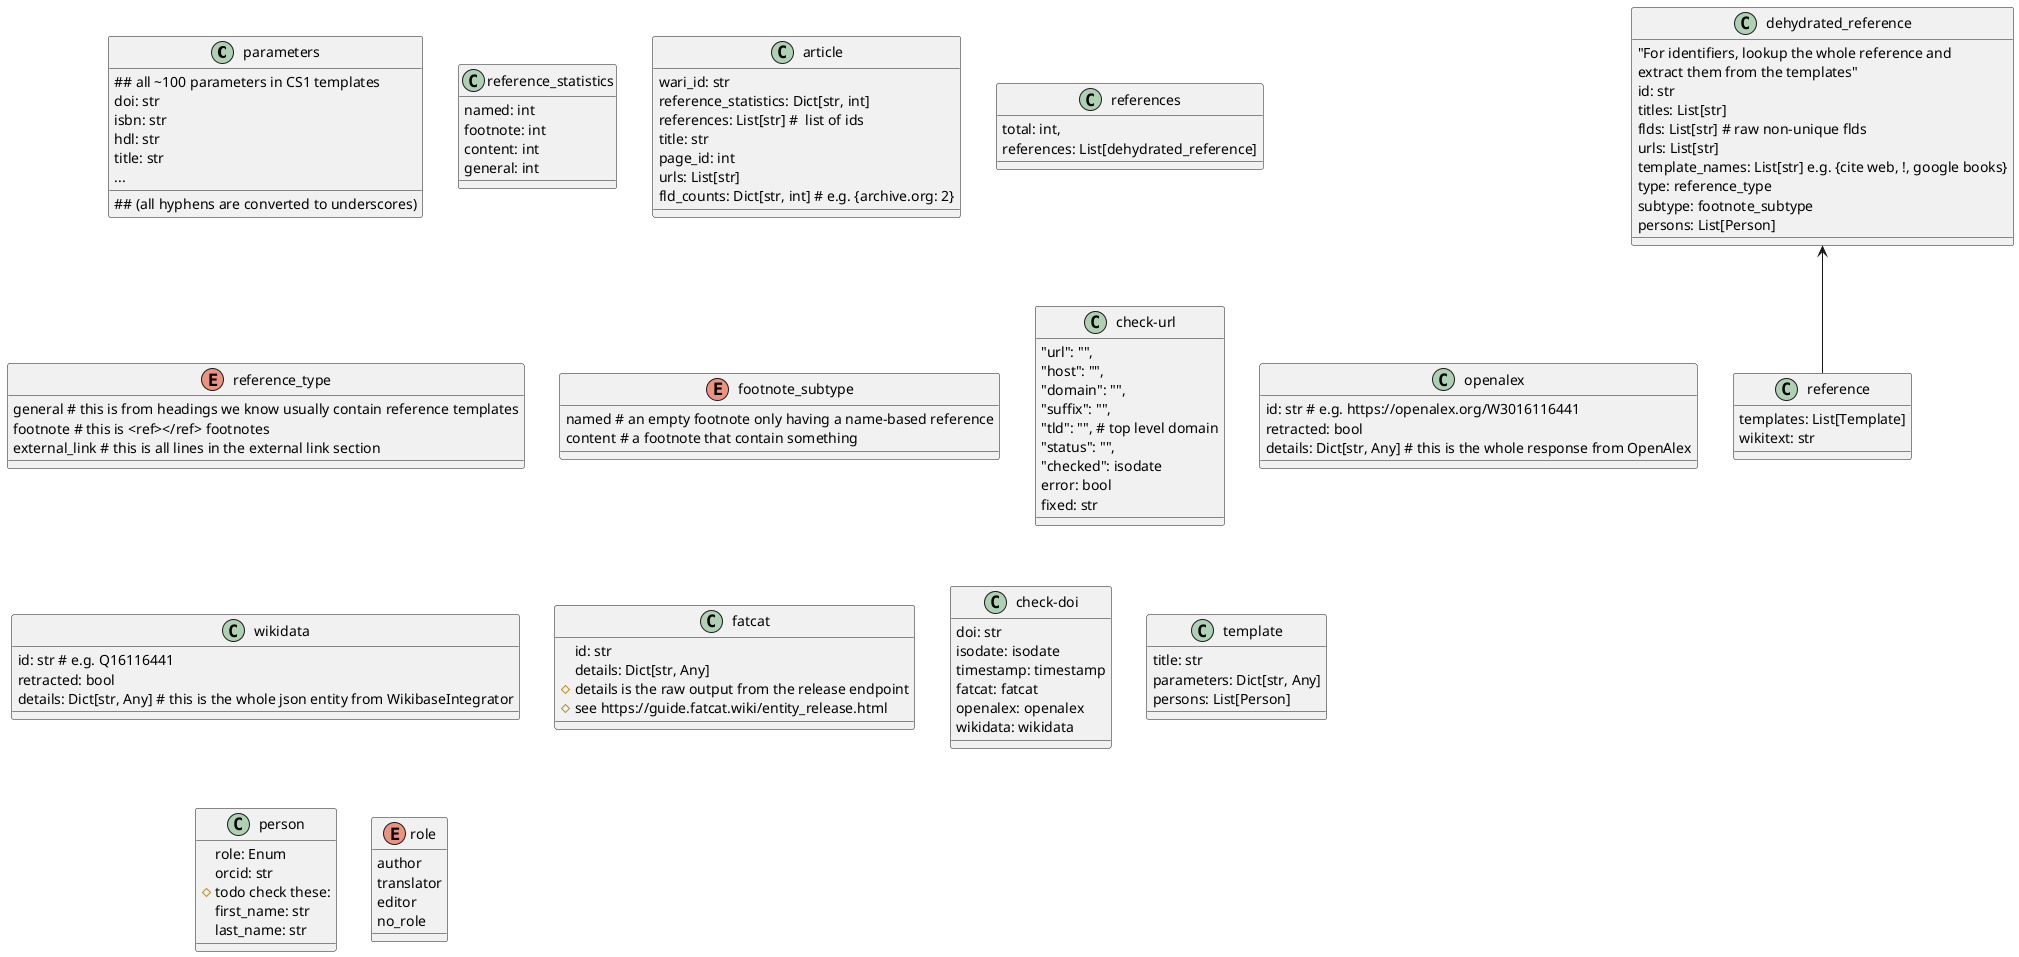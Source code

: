 @startuml
'https://plantuml.com/class-diagram

class parameters{
## all ~100 parameters in CS1 templates
## (all hyphens are converted to underscores)
doi: str
isbn: str
hdl: str
title: str
...
}
'class wikidata_details{
'fulltext_url: str
'publisher: wdqid
'journal: wdqid
'authors: List[author1_qid, ...]
'author_strings: int}
'}
class reference_statistics{
named: int
footnote: int
content: int
general: int
}
class article{
wari_id: str
reference_statistics: Dict[str, int]
references: List[str] #  list of ids
title: str
page_id: int
urls: List[str]
fld_counts: Dict[str, int] # e.g. {archive.org: 2}
}
class references{
total: int,
references: List[dehydrated_reference]
}
class reference{
templates: List[Template]
wikitext: str
}
enum reference_type{
general # this is from headings we know usually contain reference templates
footnote # this is <ref></ref> footnotes
external_link # this is all lines in the external link section
}
enum footnote_subtype{
named # an empty footnote only having a name-based reference
content # a footnote that contain something
}
class dehydrated_reference {
"For identifiers, lookup the whole reference and
extract them from the templates"
id: str
titles: List[str]
flds: List[str] # raw non-unique flds
urls: List[str]
template_names: List[str] e.g. {cite web, !, google books}
type: reference_type
subtype: footnote_subtype
persons: List[Person]
}
dehydrated_reference <-- reference
class check-url{
"url": "",
"host": "",
"domain": "",
"suffix": "",
"tld": "", # top level domain
"status": "",
"checked": isodate
error: bool
fixed: str
}
class openalex{
id: str # e.g. https://openalex.org/W3016116441
retracted: bool
details: Dict[str, Any] # this is the whole response from OpenAlex
}
class wikidata{
id: str # e.g. Q16116441
retracted: bool
details: Dict[str, Any] # this is the whole json entity from WikibaseIntegrator
}
class fatcat{
id: str
details: Dict[str, Any]
# details is the raw output from the release endpoint
# see https://guide.fatcat.wiki/entity_release.html
}
class check-doi{
doi: str
isodate: isodate
timestamp: timestamp
fatcat: fatcat
openalex: openalex
wikidata: wikidata
}
class template{
title: str
parameters: Dict[str, Any]
persons: List[Person]
}
class person{
role: Enum
orcid: str
# todo check these:
first_name: str
last_name: str
}
enum role{
author
translator
editor
no_role
}
@enduml